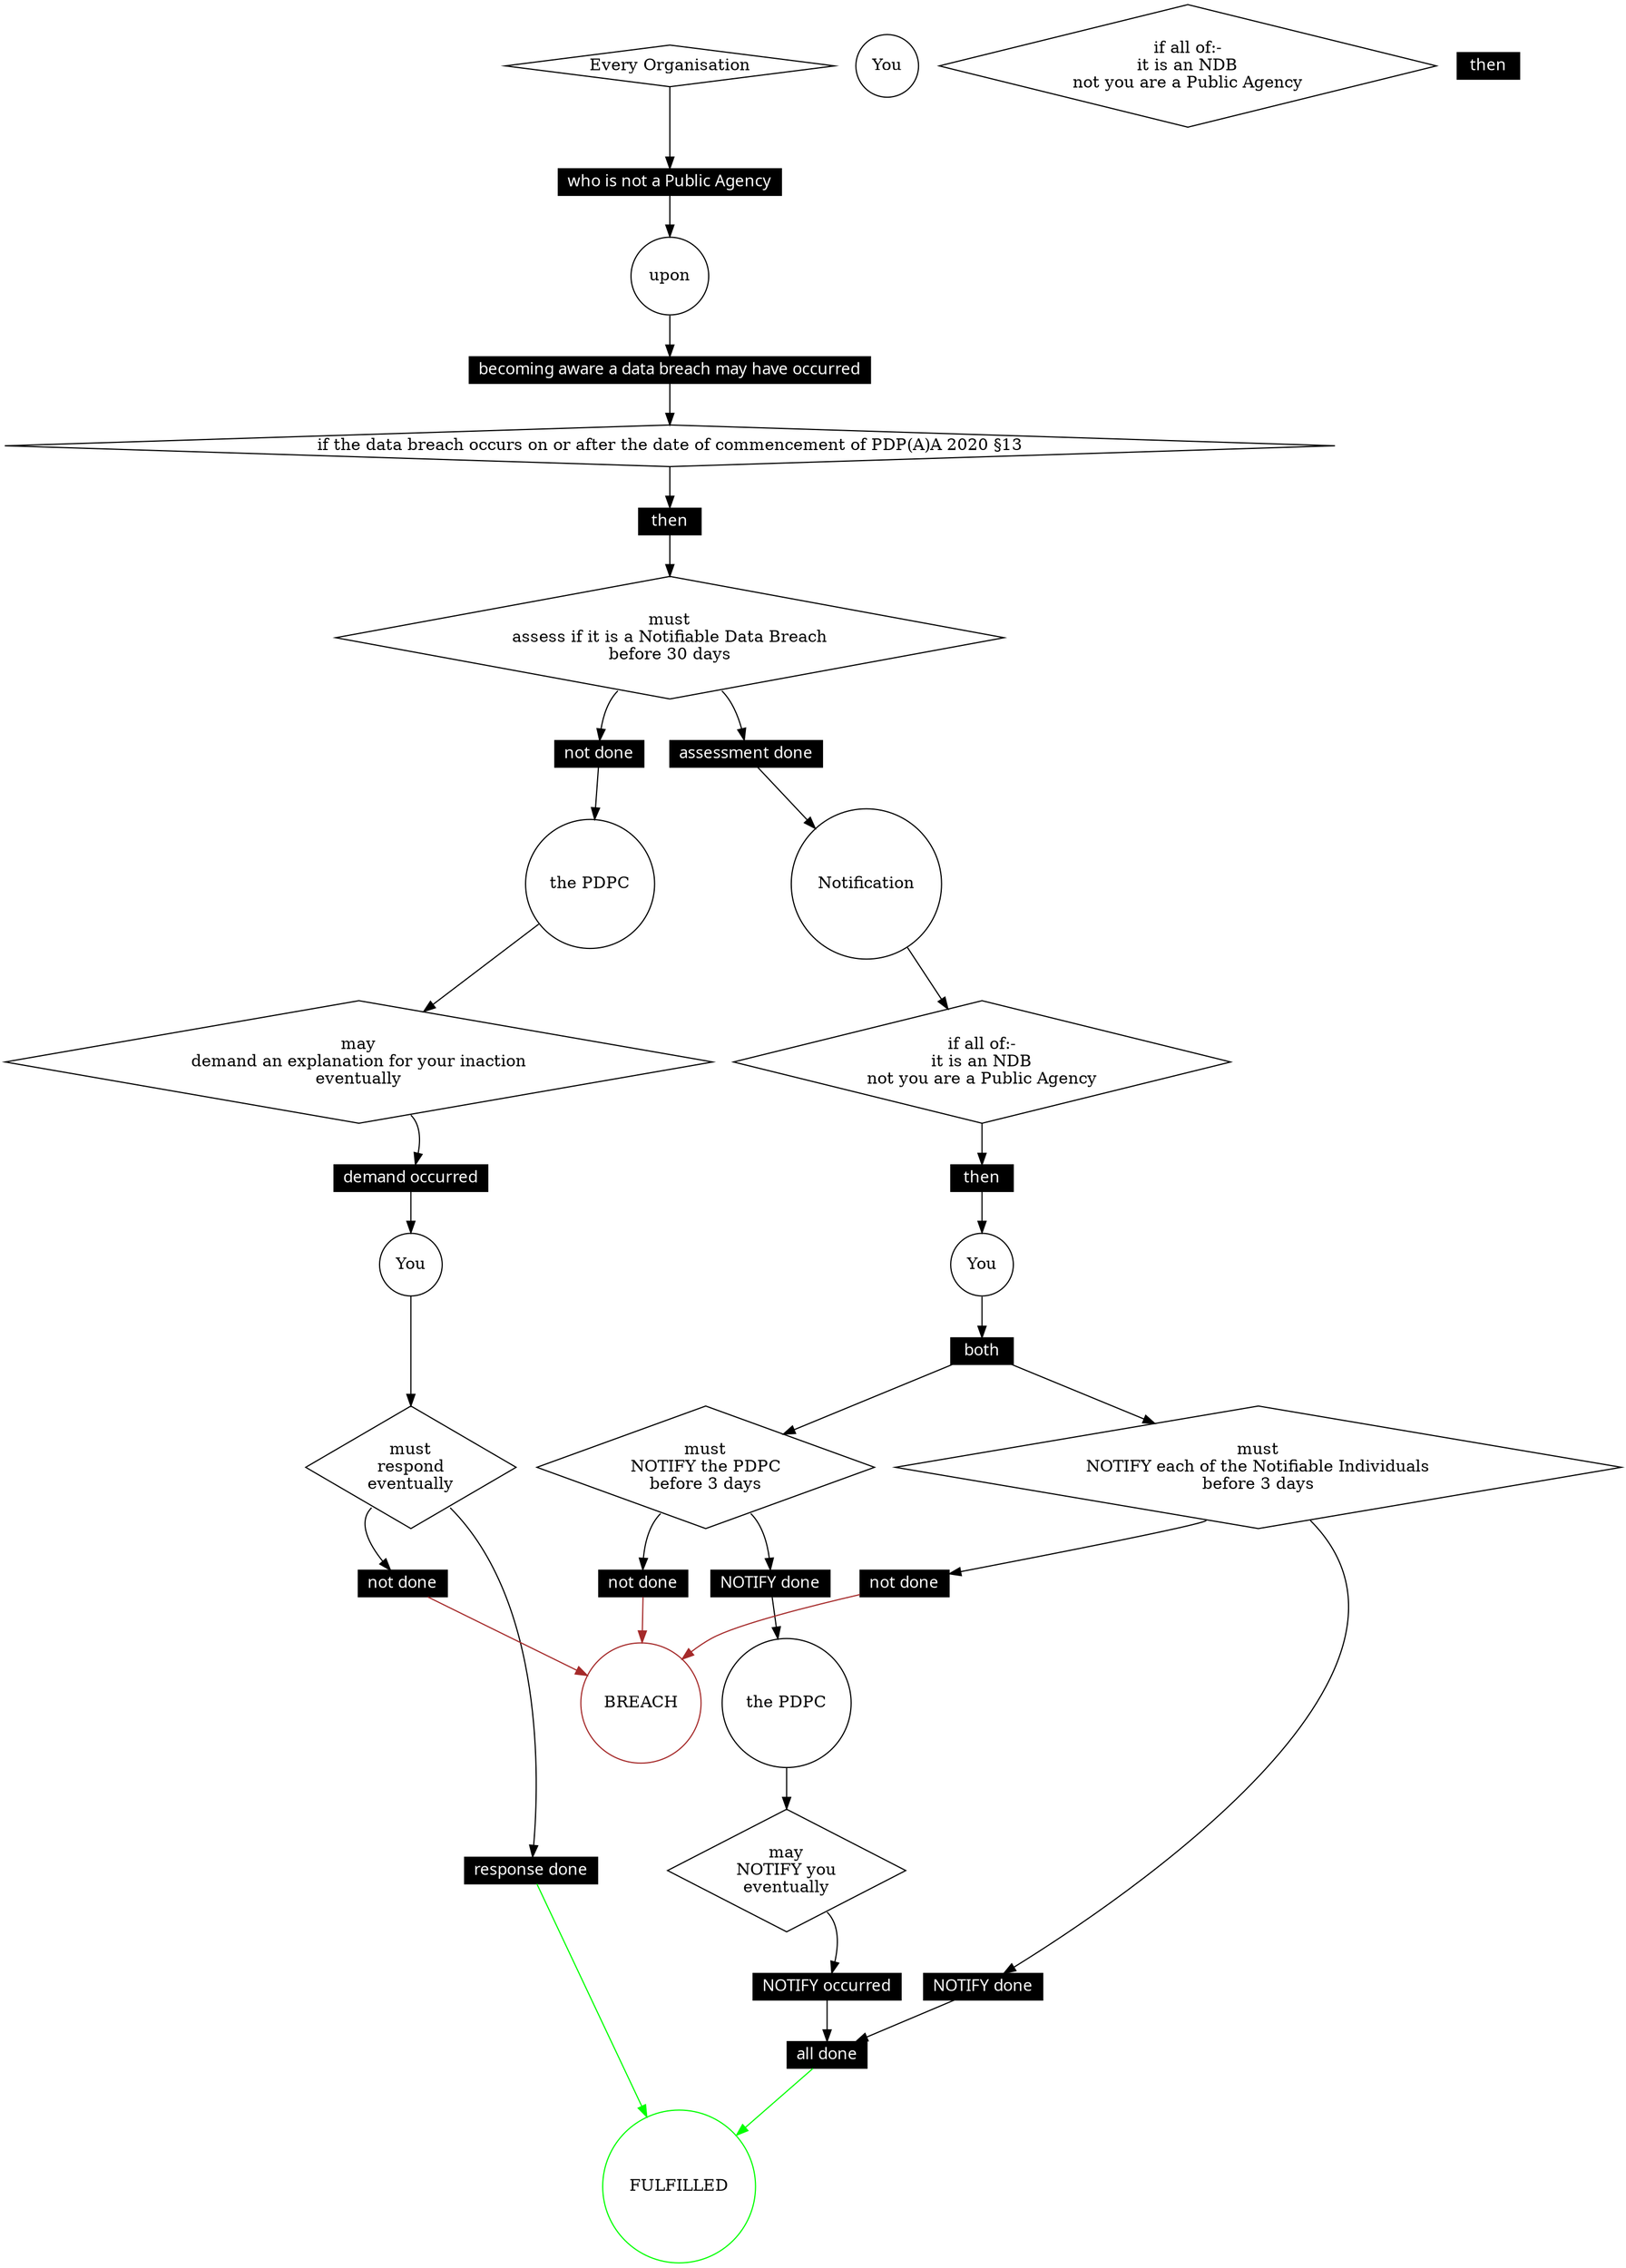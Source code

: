 digraph {
    graph [compound=true];
    subgraph places {
        node [shape=circle];
        0 [label=BREACH
          ,color=brown
          ,comment=IsInfra];
        1 [label=FULFILLED
          ,color=green
          ,comment=IsInfra];
        2 [label="Every Organisation"
          ,shape=diamond
          ,comment=IsFirstNode
          ,comment="OrigRL \"Assess\""
          ,comment=IsParty];
        4 [label=upon];
        6 [label="if the data breach occurs on or after the date of commencement of PDP(A)A 2020 §13"
          ,shape=diamond
          ,comment=IsCond];
        8 [label="must\nassess if it is a Notifiable Data Breach\nbefore 30 days"
          ,shape=diamond
          ,comment=IsDeon];
        11 [label=Notification
           ,comment=IsFirstNode
           ,comment=FromRuleAlias
           ,comment="OrigRL \"Notification\""];
        12 [label="the PDPC"];
        13 [label="may\ndemand an explanation for your inaction\neventually"
           ,shape=diamond
           ,comment=IsDeon];
        15 [label=You];
        16 [label="must\nrespond\neventually"
           ,shape=diamond
           ,comment=IsDeon];
        19 [label=You
           ,comment=IsFirstNode
           ,comment="OrigRL \"Notify PDPC\""
           ,comment=IsParty];
        20 [label="if all of:-\nit is an NDB\nnot you are a Public Agency"
           ,shape=diamond
           ,comment=IsCond];
        22 [label="must\nNOTIFY the PDPC\nbefore 3 days"
           ,shape=diamond
           ,comment=IsDeon];
        25 [label="the PDPC"];
        26 [label="may\nNOTIFY you\neventually"
           ,shape=diamond
           ,comment=IsDeon];
        28 [label=You
           ,comment=IsFirstNode
           ,comment="OrigRL \"Notify Individuals\""
           ,comment=IsParty];
        29 [label="if all of:-\nit is an NDB\nnot you are a Public Agency"
           ,shape=diamond
           ,comment=IsCond];
        31 [label="must\nNOTIFY each of the Notifiable Individuals\nbefore 3 days"
           ,shape=diamond
           ,comment=IsDeon];
    }
    subgraph transitions {
        node [shape=box
             ,height=0.2
             ,style=filled
             ,fillcolor=black
             ,fontcolor=white
             ,fontname=Monaco];
        3 [label="who is not a Public Agency"];
        5 [label="becoming aware a data breach may have occurred"];
        7 [label=then,comment=IsThen];
        9 [label="assessment done"
          ,comment="Temporal \"before 30 days\""
          ,comment=IsLastHappy
          ,comment="OrigRL \"Assess\""];
        10 [label="not done"];
        14 [label="demand occurred"
           ,comment="Temporal \"eventually\""
           ,comment=IsLastHappy
           ,comment="OrigRL \"Assess\""];
        17 [label="response done"
           ,comment="Temporal \"eventually\""
           ,comment=IsLastHappy
           ,comment="OrigRL \"Assess\""];
        18 [label="not done"];
        21 [label=then,comment=IsThen];
        23 [label="NOTIFY done"
           ,comment="Temporal \"before 3 days\""
           ,comment=IsLastHappy
           ,comment="OrigRL \"Notify PDPC\""];
        24 [label="not done"];
        27 [label="NOTIFY occurred"
           ,comment="Temporal \"eventually\""
           ,comment=IsLastHappy
           ,comment="OrigRL \"Notify PDPC\""];
        30 [label=then,comment=IsThen];
        32 [label="NOTIFY done"
           ,comment="Temporal \"before 3 days\""
           ,comment=IsLastHappy
           ,comment="OrigRL \"Notify Individuals\""];
        33 [label="not done"];
        34 [label=both
           ,comment=IsInfra
           ,comment=IsAnd
           ,comment=IsSplit];
        35 [label="all done"
           ,comment=IsInfra
           ,comment=IsAnd
           ,comment=IsJoin];
    }
    2 -> 3;
    3 -> 4;
    4 -> 5;
    5 -> 6;
    6 -> 7;
    7 -> 8;
    8 -> 9 [tailport=se
           ,comment="southeast for positive"];
    8 -> 10 [tailport=sw
            ,comment="southwest for negative"];
    9 -> 11;
    10 -> 12;
    11 -> 20 [comment="due to mergePetri"];
    12 -> 13;
    13 -> 14 [tailport=se
             ,comment="southeast for positive"];
    14 -> 15;
    15 -> 16;
    16 -> 17 [tailport=se
             ,comment="southeast for positive"];
    16 -> 18 [tailport=sw
             ,comment="southwest for negative"];
    17 -> 1 [color=green];
    18 -> 0 [color=brown];
    19 -> 34 [comment="due to mergePetri"];
    20 -> 21 [comment="due to mergePetri"];
    21 -> 19 [comment="due to mergePetri"];
    22 -> 23 [tailport=se
             ,comment="southeast for positive"];
    22 -> 24 [tailport=sw
             ,comment="southwest for negative"];
    23 -> 25;
    24 -> 0 [color=brown];
    25 -> 26;
    26 -> 27 [tailport=se
             ,comment="southeast for positive"];
    27 -> 35 [comment="added by join from tailnode"];
    31 -> 32 [tailport=se
             ,comment="southeast for positive"];
    31 -> 33 [tailport=sw
             ,comment="southwest for negative"];
    32 -> 35 [comment="added by join from tailnode"];
    33 -> 0 [color=brown];
    34 -> 22 [comment="due to mergePetri"];
    34 -> 31 [comment="due to mergePetri"];
    35 -> 1 [color=green
            ,comment="added by join to fulfilledNode"];
}

